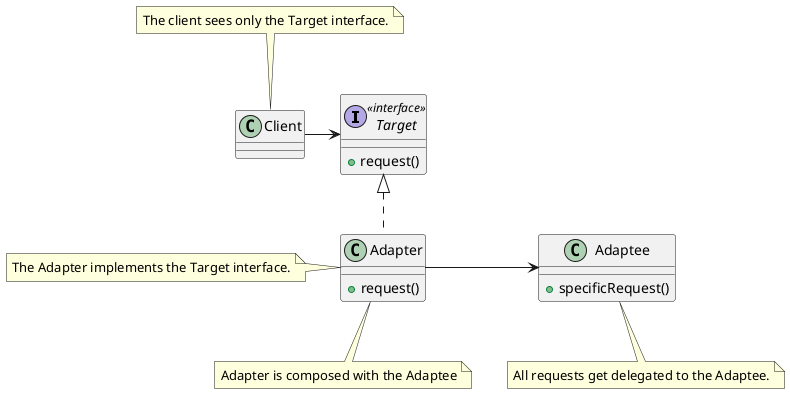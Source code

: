 @startuml

interface Target <<interface>> {
    + request()
}

class Adapter {
    + request()
}

Target <|.. Adapter
note left of Adapter
The Adapter implements the Target interface.
end note

class Adaptee {
    + specificRequest()
}

Adapter -right-> Adaptee
note bottom of Adapter
Adapter is composed with the Adaptee
end note

note bottom of Adaptee
All requests get delegated to the Adaptee.
end note

class Client

Client -right-> Target
note top of Client
The client sees only the Target interface.
end note

@enduml